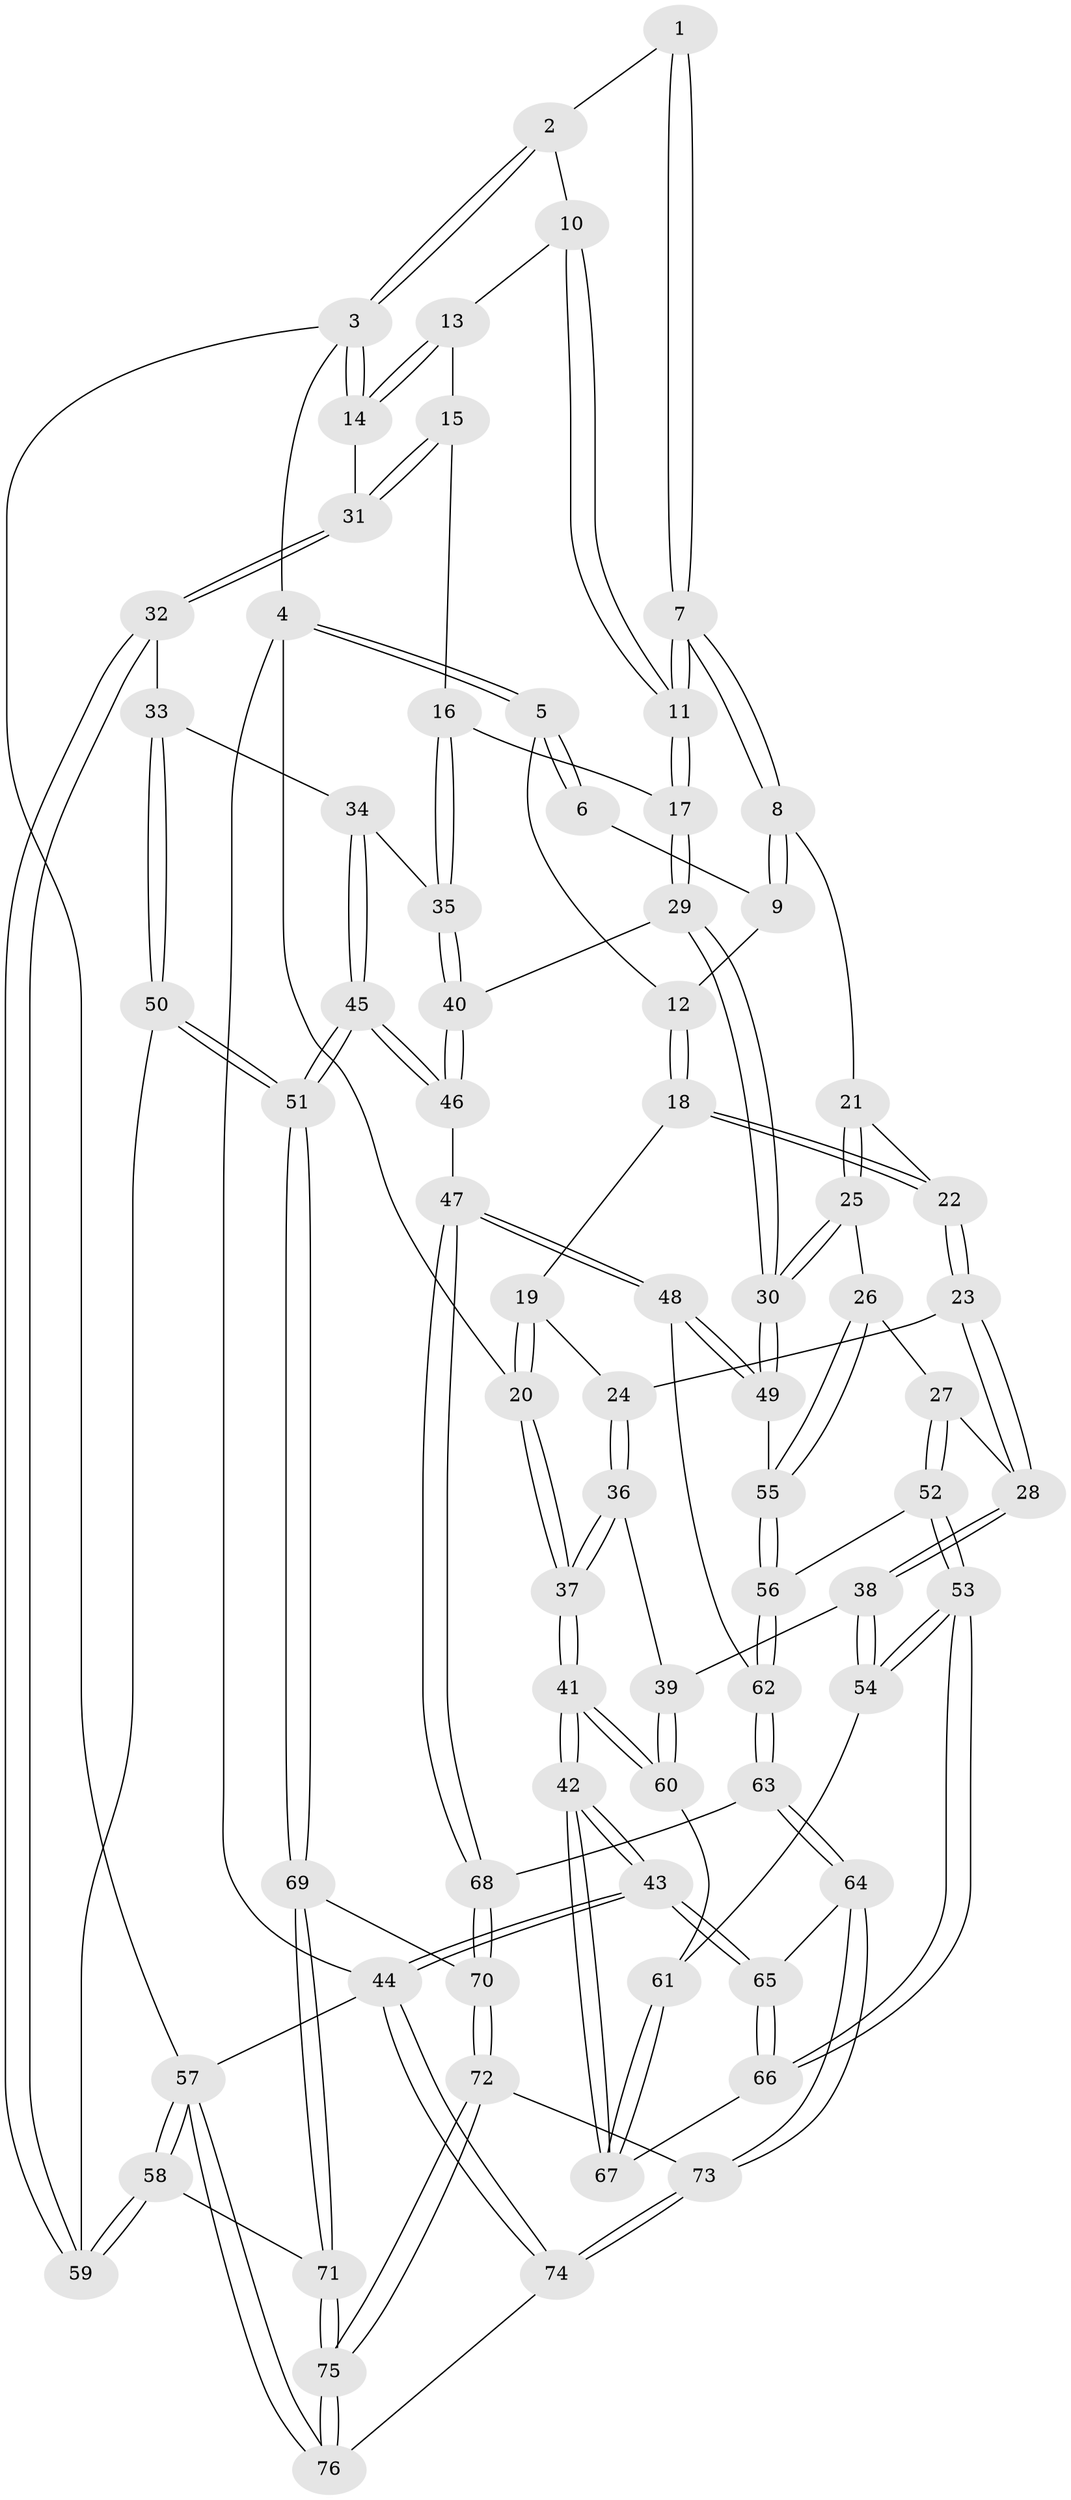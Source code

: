 // Generated by graph-tools (version 1.1) at 2025/16/03/09/25 04:16:52]
// undirected, 76 vertices, 187 edges
graph export_dot {
graph [start="1"]
  node [color=gray90,style=filled];
  1 [pos="+0.691009583993108+0"];
  2 [pos="+0.7028873980654152+0"];
  3 [pos="+1+0"];
  4 [pos="+0+0"];
  5 [pos="+0.0032649321466693628+0"];
  6 [pos="+0.6435679050457491+0"];
  7 [pos="+0.6132882821602059+0.2730107959458132"];
  8 [pos="+0.5603865404858704+0.2660100925247023"];
  9 [pos="+0.48549891744762935+0.08486468053304096"];
  10 [pos="+0.8204133807501076+0.15218922760783224"];
  11 [pos="+0.6551549023552357+0.2998757438390888"];
  12 [pos="+0.2872653725314769+0.12063396265474027"];
  13 [pos="+0.8247906990185858+0.15393737171235333"];
  14 [pos="+1+0"];
  15 [pos="+0.952289663523012+0.2985600741386247"];
  16 [pos="+0.9394353928206322+0.3076518789082512"];
  17 [pos="+0.6730907336418599+0.3350183551206814"];
  18 [pos="+0.3002786910656605+0.21756980510958435"];
  19 [pos="+0.1077648681951344+0.2585415814623602"];
  20 [pos="+0+0"];
  21 [pos="+0.4721969576862148+0.29552767417700726"];
  22 [pos="+0.3015793689015048+0.22049950543659413"];
  23 [pos="+0.24650341412455093+0.36742972690921216"];
  24 [pos="+0.12619821729953246+0.3884214824469457"];
  25 [pos="+0.4338724045483115+0.4265738901378858"];
  26 [pos="+0.38095493928983254+0.4729776246583954"];
  27 [pos="+0.32177863399823325+0.46981261124680407"];
  28 [pos="+0.30695746227078485+0.46474481137259943"];
  29 [pos="+0.6805266585177941+0.38820445513930346"];
  30 [pos="+0.5748591042596451+0.4935366101409143"];
  31 [pos="+1+0.29551420259062017"];
  32 [pos="+1+0.4840899901239506"];
  33 [pos="+0.9253973222756462+0.5023158246845104"];
  34 [pos="+0.8648945123032935+0.4688832936647616"];
  35 [pos="+0.8547797182238217+0.45777676391924854"];
  36 [pos="+0.08820692613824715+0.4191187585617188"];
  37 [pos="+0+0.4181535714814252"];
  38 [pos="+0.21581597030337263+0.5426560001607789"];
  39 [pos="+0.14406578676995493+0.5315229207446192"];
  40 [pos="+0.7384205040526136+0.4505406853417846"];
  41 [pos="+0+0.66406502837651"];
  42 [pos="+0+1"];
  43 [pos="+0+1"];
  44 [pos="+0+1"];
  45 [pos="+0.8125456410759049+0.70580440958521"];
  46 [pos="+0.7369638277647264+0.6526910469426016"];
  47 [pos="+0.6983970302602113+0.6536681330077668"];
  48 [pos="+0.567559768081033+0.5575661483028405"];
  49 [pos="+0.5668072271634905+0.5390032483057274"];
  50 [pos="+0.8836502007148476+0.6741298499408719"];
  51 [pos="+0.8236249083767779+0.7166174541336878"];
  52 [pos="+0.31485832585880136+0.6376056212849254"];
  53 [pos="+0.29256104484940576+0.6560432573235937"];
  54 [pos="+0.23563967695623786+0.6134064307817888"];
  55 [pos="+0.40256991406511233+0.5157421837379688"];
  56 [pos="+0.4264157322780572+0.6120078265975856"];
  57 [pos="+1+1"];
  58 [pos="+1+0.9112187282849918"];
  59 [pos="+1+0.5751895086343859"];
  60 [pos="+0.09210834954503978+0.6070967797042834"];
  61 [pos="+0.15273621727803302+0.6664556436852954"];
  62 [pos="+0.4709109416982327+0.6493417329465517"];
  63 [pos="+0.4897026392159806+0.7724943302262137"];
  64 [pos="+0.37822826845740926+0.8314657001687498"];
  65 [pos="+0.3011892356784818+0.783948632659167"];
  66 [pos="+0.29023501960500464+0.7636726392652556"];
  67 [pos="+0.15842988857094367+0.7150163615896226"];
  68 [pos="+0.512584612077955+0.778488637887404"];
  69 [pos="+0.8252509728828527+0.7283134311120779"];
  70 [pos="+0.605212726942895+0.8732121816628328"];
  71 [pos="+0.8781935610934994+0.8328899145289084"];
  72 [pos="+0.6090364532021373+0.8868359126902711"];
  73 [pos="+0.35047429808354624+1"];
  74 [pos="+0.31185568323244717+1"];
  75 [pos="+0.7461715543853967+1"];
  76 [pos="+0.746361610683745+1"];
  1 -- 2;
  1 -- 7;
  1 -- 7;
  2 -- 3;
  2 -- 3;
  2 -- 10;
  3 -- 4;
  3 -- 14;
  3 -- 14;
  3 -- 57;
  4 -- 5;
  4 -- 5;
  4 -- 20;
  4 -- 44;
  5 -- 6;
  5 -- 6;
  5 -- 12;
  6 -- 9;
  7 -- 8;
  7 -- 8;
  7 -- 11;
  7 -- 11;
  8 -- 9;
  8 -- 9;
  8 -- 21;
  9 -- 12;
  10 -- 11;
  10 -- 11;
  10 -- 13;
  11 -- 17;
  11 -- 17;
  12 -- 18;
  12 -- 18;
  13 -- 14;
  13 -- 14;
  13 -- 15;
  14 -- 31;
  15 -- 16;
  15 -- 31;
  15 -- 31;
  16 -- 17;
  16 -- 35;
  16 -- 35;
  17 -- 29;
  17 -- 29;
  18 -- 19;
  18 -- 22;
  18 -- 22;
  19 -- 20;
  19 -- 20;
  19 -- 24;
  20 -- 37;
  20 -- 37;
  21 -- 22;
  21 -- 25;
  21 -- 25;
  22 -- 23;
  22 -- 23;
  23 -- 24;
  23 -- 28;
  23 -- 28;
  24 -- 36;
  24 -- 36;
  25 -- 26;
  25 -- 30;
  25 -- 30;
  26 -- 27;
  26 -- 55;
  26 -- 55;
  27 -- 28;
  27 -- 52;
  27 -- 52;
  28 -- 38;
  28 -- 38;
  29 -- 30;
  29 -- 30;
  29 -- 40;
  30 -- 49;
  30 -- 49;
  31 -- 32;
  31 -- 32;
  32 -- 33;
  32 -- 59;
  32 -- 59;
  33 -- 34;
  33 -- 50;
  33 -- 50;
  34 -- 35;
  34 -- 45;
  34 -- 45;
  35 -- 40;
  35 -- 40;
  36 -- 37;
  36 -- 37;
  36 -- 39;
  37 -- 41;
  37 -- 41;
  38 -- 39;
  38 -- 54;
  38 -- 54;
  39 -- 60;
  39 -- 60;
  40 -- 46;
  40 -- 46;
  41 -- 42;
  41 -- 42;
  41 -- 60;
  41 -- 60;
  42 -- 43;
  42 -- 43;
  42 -- 67;
  42 -- 67;
  43 -- 44;
  43 -- 44;
  43 -- 65;
  43 -- 65;
  44 -- 74;
  44 -- 74;
  44 -- 57;
  45 -- 46;
  45 -- 46;
  45 -- 51;
  45 -- 51;
  46 -- 47;
  47 -- 48;
  47 -- 48;
  47 -- 68;
  47 -- 68;
  48 -- 49;
  48 -- 49;
  48 -- 62;
  49 -- 55;
  50 -- 51;
  50 -- 51;
  50 -- 59;
  51 -- 69;
  51 -- 69;
  52 -- 53;
  52 -- 53;
  52 -- 56;
  53 -- 54;
  53 -- 54;
  53 -- 66;
  53 -- 66;
  54 -- 61;
  55 -- 56;
  55 -- 56;
  56 -- 62;
  56 -- 62;
  57 -- 58;
  57 -- 58;
  57 -- 76;
  57 -- 76;
  58 -- 59;
  58 -- 59;
  58 -- 71;
  60 -- 61;
  61 -- 67;
  61 -- 67;
  62 -- 63;
  62 -- 63;
  63 -- 64;
  63 -- 64;
  63 -- 68;
  64 -- 65;
  64 -- 73;
  64 -- 73;
  65 -- 66;
  65 -- 66;
  66 -- 67;
  68 -- 70;
  68 -- 70;
  69 -- 70;
  69 -- 71;
  69 -- 71;
  70 -- 72;
  70 -- 72;
  71 -- 75;
  71 -- 75;
  72 -- 73;
  72 -- 75;
  72 -- 75;
  73 -- 74;
  73 -- 74;
  74 -- 76;
  75 -- 76;
  75 -- 76;
}
